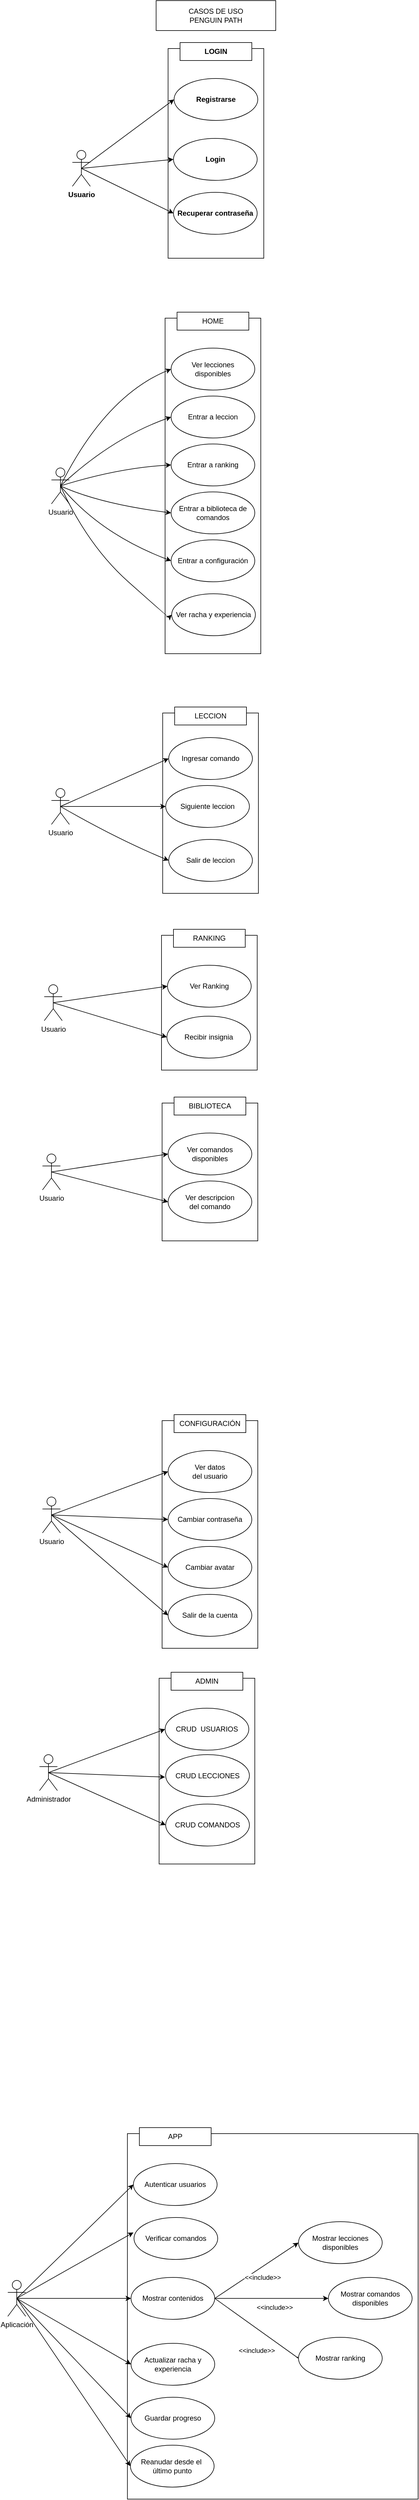 <mxfile version="28.1.2">
  <diagram name="Página-1" id="nSUWDhd3Jh8U2nydc0y9">
    <mxGraphModel dx="2491" dy="1511" grid="1" gridSize="10" guides="1" tooltips="1" connect="1" arrows="1" fold="1" page="1" pageScale="1" pageWidth="827" pageHeight="1169" background="none" math="0" shadow="0">
      <root>
        <mxCell id="0" />
        <mxCell id="1" parent="0" />
        <mxCell id="k9G5SDqqKV3kDQf599wx-12" value="Usuario" style="shape=umlActor;verticalLabelPosition=bottom;verticalAlign=top;html=1;outlineConnect=0;fontStyle=1;" parent="1" vertex="1">
          <mxGeometry x="174" y="260" width="30" height="60" as="geometry" />
        </mxCell>
        <mxCell id="k9G5SDqqKV3kDQf599wx-13" value="" style="rounded=0;whiteSpace=wrap;html=1;fontStyle=1;" parent="1" vertex="1">
          <mxGeometry x="334" y="90" width="160" height="350" as="geometry" />
        </mxCell>
        <mxCell id="k9G5SDqqKV3kDQf599wx-17" value="Login" style="ellipse;whiteSpace=wrap;html=1;fontStyle=1;" parent="1" vertex="1">
          <mxGeometry x="343" y="240" width="140" height="70" as="geometry" />
        </mxCell>
        <mxCell id="k9G5SDqqKV3kDQf599wx-18" value="Registrarse" style="ellipse;whiteSpace=wrap;html=1;fontStyle=1;" parent="1" vertex="1">
          <mxGeometry x="344" y="140" width="140" height="70" as="geometry" />
        </mxCell>
        <mxCell id="k9G5SDqqKV3kDQf599wx-29" value="LOGIN" style="rounded=0;whiteSpace=wrap;html=1;fontStyle=1;" parent="1" vertex="1">
          <mxGeometry x="354" y="80" width="120" height="30" as="geometry" />
        </mxCell>
        <mxCell id="k9G5SDqqKV3kDQf599wx-36" value="" style="curved=1;endArrow=classic;html=1;rounded=0;exitX=0.5;exitY=0.5;exitDx=0;exitDy=0;exitPerimeter=0;entryX=0;entryY=0.5;entryDx=0;entryDy=0;fontStyle=1;" parent="1" source="k9G5SDqqKV3kDQf599wx-12" target="k9G5SDqqKV3kDQf599wx-18" edge="1">
          <mxGeometry width="50" height="50" relative="1" as="geometry">
            <mxPoint x="464" y="300" as="sourcePoint" />
            <mxPoint x="514" y="250" as="targetPoint" />
            <Array as="points" />
          </mxGeometry>
        </mxCell>
        <mxCell id="k9G5SDqqKV3kDQf599wx-37" value="" style="curved=1;endArrow=classic;html=1;rounded=0;exitX=0.5;exitY=0.5;exitDx=0;exitDy=0;exitPerimeter=0;entryX=0;entryY=0.5;entryDx=0;entryDy=0;fontStyle=1;" parent="1" source="k9G5SDqqKV3kDQf599wx-12" target="k9G5SDqqKV3kDQf599wx-17" edge="1">
          <mxGeometry width="50" height="50" relative="1" as="geometry">
            <mxPoint x="294" y="415" as="sourcePoint" />
            <mxPoint x="449" y="300" as="targetPoint" />
            <Array as="points" />
          </mxGeometry>
        </mxCell>
        <mxCell id="k9G5SDqqKV3kDQf599wx-43" value="" style="curved=1;endArrow=classic;html=1;rounded=0;exitX=0.5;exitY=0.5;exitDx=0;exitDy=0;exitPerimeter=0;entryX=0;entryY=0.5;entryDx=0;entryDy=0;fontStyle=1;" parent="1" source="k9G5SDqqKV3kDQf599wx-12" target="k9G5SDqqKV3kDQf599wx-154" edge="1">
          <mxGeometry width="50" height="50" relative="1" as="geometry">
            <mxPoint x="254" y="330" as="sourcePoint" />
            <mxPoint x="344.0" y="495" as="targetPoint" />
            <Array as="points" />
          </mxGeometry>
        </mxCell>
        <mxCell id="k9G5SDqqKV3kDQf599wx-44" value="Usuario" style="shape=umlActor;verticalLabelPosition=bottom;verticalAlign=top;html=1;outlineConnect=0;" parent="1" vertex="1">
          <mxGeometry x="139" y="790" width="30" height="60" as="geometry" />
        </mxCell>
        <mxCell id="k9G5SDqqKV3kDQf599wx-45" value="" style="rounded=0;whiteSpace=wrap;html=1;" parent="1" vertex="1">
          <mxGeometry x="329" y="540" width="160" height="560" as="geometry" />
        </mxCell>
        <mxCell id="k9G5SDqqKV3kDQf599wx-47" value="Entrar a&amp;nbsp;ranking" style="ellipse;whiteSpace=wrap;html=1;" parent="1" vertex="1">
          <mxGeometry x="339" y="750" width="140" height="70" as="geometry" />
        </mxCell>
        <mxCell id="k9G5SDqqKV3kDQf599wx-48" value="Entrar a leccion" style="ellipse;whiteSpace=wrap;html=1;" parent="1" vertex="1">
          <mxGeometry x="339" y="670" width="140" height="70" as="geometry" />
        </mxCell>
        <mxCell id="k9G5SDqqKV3kDQf599wx-50" value="Ver lecciones&lt;div&gt;disponibles&lt;/div&gt;" style="ellipse;whiteSpace=wrap;html=1;" parent="1" vertex="1">
          <mxGeometry x="339" y="590" width="140" height="70" as="geometry" />
        </mxCell>
        <mxCell id="k9G5SDqqKV3kDQf599wx-51" value="HOME" style="rounded=0;whiteSpace=wrap;html=1;" parent="1" vertex="1">
          <mxGeometry x="349" y="530" width="120" height="30" as="geometry" />
        </mxCell>
        <mxCell id="k9G5SDqqKV3kDQf599wx-52" value="" style="curved=1;endArrow=classic;html=1;rounded=0;exitX=0.5;exitY=0.5;exitDx=0;exitDy=0;exitPerimeter=0;entryX=0;entryY=0.5;entryDx=0;entryDy=0;" parent="1" source="k9G5SDqqKV3kDQf599wx-44" target="k9G5SDqqKV3kDQf599wx-50" edge="1">
          <mxGeometry width="50" height="50" relative="1" as="geometry">
            <mxPoint x="459" y="750" as="sourcePoint" />
            <mxPoint x="509" y="700" as="targetPoint" />
            <Array as="points">
              <mxPoint x="229" y="670" />
            </Array>
          </mxGeometry>
        </mxCell>
        <mxCell id="k9G5SDqqKV3kDQf599wx-53" value="" style="curved=1;endArrow=classic;html=1;rounded=0;exitX=0.5;exitY=0.5;exitDx=0;exitDy=0;exitPerimeter=0;entryX=0;entryY=0.5;entryDx=0;entryDy=0;" parent="1" source="k9G5SDqqKV3kDQf599wx-44" target="k9G5SDqqKV3kDQf599wx-48" edge="1">
          <mxGeometry width="50" height="50" relative="1" as="geometry">
            <mxPoint x="289" y="865" as="sourcePoint" />
            <mxPoint x="444" y="750" as="targetPoint" />
            <Array as="points">
              <mxPoint x="240" y="740" />
            </Array>
          </mxGeometry>
        </mxCell>
        <mxCell id="k9G5SDqqKV3kDQf599wx-55" value="" style="curved=1;endArrow=classic;html=1;rounded=0;exitX=0.5;exitY=0.5;exitDx=0;exitDy=0;exitPerimeter=0;entryX=0;entryY=0.5;entryDx=0;entryDy=0;" parent="1" source="k9G5SDqqKV3kDQf599wx-44" target="k9G5SDqqKV3kDQf599wx-47" edge="1">
          <mxGeometry width="50" height="50" relative="1" as="geometry">
            <mxPoint x="509" y="885" as="sourcePoint" />
            <mxPoint x="664" y="770" as="targetPoint" />
            <Array as="points">
              <mxPoint x="250" y="790" />
            </Array>
          </mxGeometry>
        </mxCell>
        <mxCell id="k9G5SDqqKV3kDQf599wx-56" value="Entrar a biblioteca de comandos" style="ellipse;whiteSpace=wrap;html=1;" parent="1" vertex="1">
          <mxGeometry x="339" y="830" width="140" height="70" as="geometry" />
        </mxCell>
        <mxCell id="k9G5SDqqKV3kDQf599wx-57" value="" style="curved=1;endArrow=classic;html=1;rounded=0;exitX=0.5;exitY=0.5;exitDx=0;exitDy=0;exitPerimeter=0;entryX=0;entryY=0.5;entryDx=0;entryDy=0;" parent="1" source="k9G5SDqqKV3kDQf599wx-44" target="k9G5SDqqKV3kDQf599wx-56" edge="1">
          <mxGeometry width="50" height="50" relative="1" as="geometry">
            <mxPoint x="249" y="780" as="sourcePoint" />
            <mxPoint x="404" y="825" as="targetPoint" />
            <Array as="points">
              <mxPoint x="220" y="850" />
            </Array>
          </mxGeometry>
        </mxCell>
        <mxCell id="k9G5SDqqKV3kDQf599wx-58" value="Entrar a configuración" style="ellipse;whiteSpace=wrap;html=1;" parent="1" vertex="1">
          <mxGeometry x="339" y="910" width="140" height="70" as="geometry" />
        </mxCell>
        <mxCell id="k9G5SDqqKV3kDQf599wx-59" value="" style="curved=1;endArrow=classic;html=1;rounded=0;exitX=0.5;exitY=0.5;exitDx=0;exitDy=0;exitPerimeter=0;entryX=0;entryY=0.5;entryDx=0;entryDy=0;" parent="1" source="k9G5SDqqKV3kDQf599wx-44" target="k9G5SDqqKV3kDQf599wx-58" edge="1">
          <mxGeometry width="50" height="50" relative="1" as="geometry">
            <mxPoint x="279" y="900" as="sourcePoint" />
            <mxPoint x="434" y="1105" as="targetPoint" />
            <Array as="points">
              <mxPoint x="220" y="900" />
            </Array>
          </mxGeometry>
        </mxCell>
        <mxCell id="k9G5SDqqKV3kDQf599wx-60" value="Usuario" style="shape=umlActor;verticalLabelPosition=bottom;verticalAlign=top;html=1;outlineConnect=0;" parent="1" vertex="1">
          <mxGeometry x="139" y="1325" width="30" height="60" as="geometry" />
        </mxCell>
        <mxCell id="k9G5SDqqKV3kDQf599wx-61" value="" style="rounded=0;whiteSpace=wrap;html=1;" parent="1" vertex="1">
          <mxGeometry x="325" y="1199" width="160" height="301" as="geometry" />
        </mxCell>
        <mxCell id="k9G5SDqqKV3kDQf599wx-66" value="Ingresar comando" style="ellipse;whiteSpace=wrap;html=1;" parent="1" vertex="1">
          <mxGeometry x="335" y="1240" width="140" height="70" as="geometry" />
        </mxCell>
        <mxCell id="k9G5SDqqKV3kDQf599wx-67" value="LECCION" style="rounded=0;whiteSpace=wrap;html=1;" parent="1" vertex="1">
          <mxGeometry x="345" y="1189" width="120" height="30" as="geometry" />
        </mxCell>
        <mxCell id="k9G5SDqqKV3kDQf599wx-68" value="" style="curved=1;endArrow=classic;html=1;rounded=0;exitX=0.5;exitY=0.5;exitDx=0;exitDy=0;exitPerimeter=0;entryX=0;entryY=0.5;entryDx=0;entryDy=0;" parent="1" source="k9G5SDqqKV3kDQf599wx-60" target="k9G5SDqqKV3kDQf599wx-66" edge="1">
          <mxGeometry width="50" height="50" relative="1" as="geometry">
            <mxPoint x="455" y="1484" as="sourcePoint" />
            <mxPoint x="505" y="1434" as="targetPoint" />
            <Array as="points" />
          </mxGeometry>
        </mxCell>
        <mxCell id="k9G5SDqqKV3kDQf599wx-74" value="Siguiente leccion" style="ellipse;whiteSpace=wrap;html=1;" parent="1" vertex="1">
          <mxGeometry x="330" y="1320" width="140" height="70" as="geometry" />
        </mxCell>
        <mxCell id="k9G5SDqqKV3kDQf599wx-75" value="" style="curved=1;endArrow=classic;html=1;rounded=0;exitX=0.5;exitY=0.5;exitDx=0;exitDy=0;exitPerimeter=0;entryX=0;entryY=0.5;entryDx=0;entryDy=0;" parent="1" source="k9G5SDqqKV3kDQf599wx-60" target="k9G5SDqqKV3kDQf599wx-74" edge="1">
          <mxGeometry width="50" height="50" relative="1" as="geometry">
            <mxPoint x="275" y="1634" as="sourcePoint" />
            <mxPoint x="430" y="1839" as="targetPoint" />
            <Array as="points" />
          </mxGeometry>
        </mxCell>
        <mxCell id="k9G5SDqqKV3kDQf599wx-78" value="Salir de leccion" style="ellipse;whiteSpace=wrap;html=1;" parent="1" vertex="1">
          <mxGeometry x="335" y="1410" width="140" height="70" as="geometry" />
        </mxCell>
        <mxCell id="k9G5SDqqKV3kDQf599wx-79" value="" style="curved=1;endArrow=classic;html=1;rounded=0;exitX=0.5;exitY=0.5;exitDx=0;exitDy=0;exitPerimeter=0;entryX=0;entryY=0.5;entryDx=0;entryDy=0;" parent="1" source="k9G5SDqqKV3kDQf599wx-60" target="k9G5SDqqKV3kDQf599wx-78" edge="1">
          <mxGeometry width="50" height="50" relative="1" as="geometry">
            <mxPoint x="265" y="1669" as="sourcePoint" />
            <mxPoint x="450" y="1839" as="targetPoint" />
            <Array as="points">
              <mxPoint x="250" y="1410" />
            </Array>
          </mxGeometry>
        </mxCell>
        <mxCell id="k9G5SDqqKV3kDQf599wx-80" value="Usuario" style="shape=umlActor;verticalLabelPosition=bottom;verticalAlign=top;html=1;outlineConnect=0;" parent="1" vertex="1">
          <mxGeometry x="127" y="1652.5" width="30" height="60" as="geometry" />
        </mxCell>
        <mxCell id="k9G5SDqqKV3kDQf599wx-81" value="" style="rounded=0;whiteSpace=wrap;html=1;" parent="1" vertex="1">
          <mxGeometry x="323" y="1570" width="160" height="225" as="geometry" />
        </mxCell>
        <mxCell id="k9G5SDqqKV3kDQf599wx-85" value="Recibir insignia" style="ellipse;whiteSpace=wrap;html=1;" parent="1" vertex="1">
          <mxGeometry x="332" y="1705" width="140" height="70" as="geometry" />
        </mxCell>
        <mxCell id="k9G5SDqqKV3kDQf599wx-86" value="Ver Ranking" style="ellipse;whiteSpace=wrap;html=1;" parent="1" vertex="1">
          <mxGeometry x="333" y="1620" width="140" height="70" as="geometry" />
        </mxCell>
        <mxCell id="k9G5SDqqKV3kDQf599wx-87" value="RANKING" style="rounded=0;whiteSpace=wrap;html=1;" parent="1" vertex="1">
          <mxGeometry x="343" y="1560" width="120" height="30" as="geometry" />
        </mxCell>
        <mxCell id="k9G5SDqqKV3kDQf599wx-89" value="" style="curved=1;endArrow=classic;html=1;rounded=0;exitX=0.5;exitY=0.5;exitDx=0;exitDy=0;exitPerimeter=0;entryX=0;entryY=0.5;entryDx=0;entryDy=0;" parent="1" source="k9G5SDqqKV3kDQf599wx-80" target="k9G5SDqqKV3kDQf599wx-85" edge="1">
          <mxGeometry width="50" height="50" relative="1" as="geometry">
            <mxPoint x="273" y="1782.5" as="sourcePoint" />
            <mxPoint x="428" y="1667.5" as="targetPoint" />
            <Array as="points" />
          </mxGeometry>
        </mxCell>
        <mxCell id="k9G5SDqqKV3kDQf599wx-96" value="Usuario" style="shape=umlActor;verticalLabelPosition=bottom;verticalAlign=top;html=1;outlineConnect=0;" parent="1" vertex="1">
          <mxGeometry x="124" y="1935" width="30" height="60" as="geometry" />
        </mxCell>
        <mxCell id="k9G5SDqqKV3kDQf599wx-97" value="" style="rounded=0;whiteSpace=wrap;html=1;" parent="1" vertex="1">
          <mxGeometry x="324" y="1850" width="160" height="230" as="geometry" />
        </mxCell>
        <mxCell id="k9G5SDqqKV3kDQf599wx-99" value="Ver descripcion&lt;div&gt;del comando&lt;/div&gt;" style="ellipse;whiteSpace=wrap;html=1;" parent="1" vertex="1">
          <mxGeometry x="334" y="1980" width="140" height="70" as="geometry" />
        </mxCell>
        <mxCell id="k9G5SDqqKV3kDQf599wx-101" value="Ver comandos&lt;div&gt;disponibles&lt;/div&gt;" style="ellipse;whiteSpace=wrap;html=1;" parent="1" vertex="1">
          <mxGeometry x="334" y="1900" width="140" height="70" as="geometry" />
        </mxCell>
        <mxCell id="k9G5SDqqKV3kDQf599wx-102" value="BIBLIOTECA" style="rounded=0;whiteSpace=wrap;html=1;" parent="1" vertex="1">
          <mxGeometry x="344" y="1840" width="120" height="30" as="geometry" />
        </mxCell>
        <mxCell id="k9G5SDqqKV3kDQf599wx-103" value="" style="curved=1;endArrow=classic;html=1;rounded=0;exitX=0.5;exitY=0.5;exitDx=0;exitDy=0;exitPerimeter=0;entryX=0;entryY=0.5;entryDx=0;entryDy=0;" parent="1" source="k9G5SDqqKV3kDQf599wx-96" target="k9G5SDqqKV3kDQf599wx-101" edge="1">
          <mxGeometry width="50" height="50" relative="1" as="geometry">
            <mxPoint x="444" y="1905" as="sourcePoint" />
            <mxPoint x="494" y="1855" as="targetPoint" />
            <Array as="points" />
          </mxGeometry>
        </mxCell>
        <mxCell id="k9G5SDqqKV3kDQf599wx-104" value="" style="curved=1;endArrow=classic;html=1;rounded=0;exitX=0.5;exitY=0.5;exitDx=0;exitDy=0;exitPerimeter=0;entryX=0;entryY=0.5;entryDx=0;entryDy=0;" parent="1" source="k9G5SDqqKV3kDQf599wx-96" target="k9G5SDqqKV3kDQf599wx-99" edge="1">
          <mxGeometry width="50" height="50" relative="1" as="geometry">
            <mxPoint x="274" y="2020" as="sourcePoint" />
            <mxPoint x="429" y="1905" as="targetPoint" />
            <Array as="points" />
          </mxGeometry>
        </mxCell>
        <mxCell id="k9G5SDqqKV3kDQf599wx-107" value="Usuario" style="shape=umlActor;verticalLabelPosition=bottom;verticalAlign=top;html=1;outlineConnect=0;" parent="1" vertex="1">
          <mxGeometry x="124" y="2507.5" width="30" height="60" as="geometry" />
        </mxCell>
        <mxCell id="k9G5SDqqKV3kDQf599wx-108" value="" style="rounded=0;whiteSpace=wrap;html=1;" parent="1" vertex="1">
          <mxGeometry x="324" y="2380" width="160" height="380" as="geometry" />
        </mxCell>
        <mxCell id="k9G5SDqqKV3kDQf599wx-110" value="Cambiar contraseña" style="ellipse;whiteSpace=wrap;html=1;" parent="1" vertex="1">
          <mxGeometry x="334" y="2510" width="140" height="70" as="geometry" />
        </mxCell>
        <mxCell id="k9G5SDqqKV3kDQf599wx-111" value="Salir de la cuenta" style="ellipse;whiteSpace=wrap;html=1;" parent="1" vertex="1">
          <mxGeometry x="334" y="2670" width="140" height="70" as="geometry" />
        </mxCell>
        <mxCell id="k9G5SDqqKV3kDQf599wx-112" value="Ver datos&lt;div&gt;del usuario&lt;/div&gt;" style="ellipse;whiteSpace=wrap;html=1;" parent="1" vertex="1">
          <mxGeometry x="334" y="2430" width="140" height="70" as="geometry" />
        </mxCell>
        <mxCell id="k9G5SDqqKV3kDQf599wx-113" value="CONFIGURACIÓN" style="rounded=0;whiteSpace=wrap;html=1;" parent="1" vertex="1">
          <mxGeometry x="344" y="2370" width="120" height="30" as="geometry" />
        </mxCell>
        <mxCell id="k9G5SDqqKV3kDQf599wx-115" value="" style="curved=1;endArrow=classic;html=1;rounded=0;exitX=0.5;exitY=0.5;exitDx=0;exitDy=0;exitPerimeter=0;entryX=0;entryY=0.5;entryDx=0;entryDy=0;" parent="1" source="k9G5SDqqKV3kDQf599wx-107" target="k9G5SDqqKV3kDQf599wx-117" edge="1">
          <mxGeometry width="50" height="50" relative="1" as="geometry">
            <mxPoint x="274" y="2592.5" as="sourcePoint" />
            <mxPoint x="429" y="2477.5" as="targetPoint" />
            <Array as="points" />
          </mxGeometry>
        </mxCell>
        <mxCell id="k9G5SDqqKV3kDQf599wx-117" value="Cambiar avatar" style="ellipse;whiteSpace=wrap;html=1;" parent="1" vertex="1">
          <mxGeometry x="334" y="2590" width="140" height="70" as="geometry" />
        </mxCell>
        <mxCell id="k9G5SDqqKV3kDQf599wx-118" value="" style="curved=1;endArrow=classic;html=1;rounded=0;exitX=0.5;exitY=0.5;exitDx=0;exitDy=0;exitPerimeter=0;entryX=0;entryY=0.5;entryDx=0;entryDy=0;" parent="1" source="k9G5SDqqKV3kDQf599wx-107" target="k9G5SDqqKV3kDQf599wx-110" edge="1">
          <mxGeometry width="50" height="50" relative="1" as="geometry">
            <mxPoint x="139" y="2605.5" as="sourcePoint" />
            <mxPoint x="334" y="2692.5" as="targetPoint" />
            <Array as="points" />
          </mxGeometry>
        </mxCell>
        <mxCell id="k9G5SDqqKV3kDQf599wx-121" value="" style="curved=1;endArrow=classic;html=1;rounded=0;exitX=0.5;exitY=0.5;exitDx=0;exitDy=0;exitPerimeter=0;entryX=0;entryY=0.5;entryDx=0;entryDy=0;" parent="1" source="k9G5SDqqKV3kDQf599wx-107" target="k9G5SDqqKV3kDQf599wx-111" edge="1">
          <mxGeometry width="50" height="50" relative="1" as="geometry">
            <mxPoint x="254" y="2610" as="sourcePoint" />
            <mxPoint x="449" y="2697" as="targetPoint" />
            <Array as="points" />
          </mxGeometry>
        </mxCell>
        <mxCell id="k9G5SDqqKV3kDQf599wx-122" value="" style="curved=1;endArrow=classic;html=1;rounded=0;exitX=0.5;exitY=0.5;exitDx=0;exitDy=0;exitPerimeter=0;entryX=0;entryY=0.5;entryDx=0;entryDy=0;" parent="1" source="k9G5SDqqKV3kDQf599wx-107" target="k9G5SDqqKV3kDQf599wx-112" edge="1">
          <mxGeometry width="50" height="50" relative="1" as="geometry">
            <mxPoint x="244" y="2530" as="sourcePoint" />
            <mxPoint x="439" y="2537" as="targetPoint" />
            <Array as="points" />
          </mxGeometry>
        </mxCell>
        <mxCell id="k9G5SDqqKV3kDQf599wx-123" value="CASOS DE USO&lt;div&gt;PENGUIN PATH&lt;/div&gt;" style="html=1;whiteSpace=wrap;" parent="1" vertex="1">
          <mxGeometry x="314" y="10" width="200" height="50" as="geometry" />
        </mxCell>
        <mxCell id="k9G5SDqqKV3kDQf599wx-138" value="Administrador" style="shape=umlActor;verticalLabelPosition=bottom;verticalAlign=top;html=1;outlineConnect=0;" parent="1" vertex="1">
          <mxGeometry x="119" y="2937.5" width="30" height="60" as="geometry" />
        </mxCell>
        <mxCell id="k9G5SDqqKV3kDQf599wx-139" value="" style="rounded=0;whiteSpace=wrap;html=1;" parent="1" vertex="1">
          <mxGeometry x="319" y="2810" width="160" height="310" as="geometry" />
        </mxCell>
        <mxCell id="k9G5SDqqKV3kDQf599wx-143" value="CRUD&amp;nbsp; USUARIOS" style="ellipse;whiteSpace=wrap;html=1;" parent="1" vertex="1">
          <mxGeometry x="329" y="2860" width="140" height="70" as="geometry" />
        </mxCell>
        <mxCell id="k9G5SDqqKV3kDQf599wx-144" value="ADMIN" style="rounded=0;whiteSpace=wrap;html=1;" parent="1" vertex="1">
          <mxGeometry x="339" y="2800" width="120" height="30" as="geometry" />
        </mxCell>
        <mxCell id="k9G5SDqqKV3kDQf599wx-149" value="" style="curved=1;endArrow=classic;html=1;rounded=0;exitX=0.5;exitY=0.5;exitDx=0;exitDy=0;exitPerimeter=0;entryX=0;entryY=0.5;entryDx=0;entryDy=0;" parent="1" source="k9G5SDqqKV3kDQf599wx-138" edge="1">
          <mxGeometry width="50" height="50" relative="1" as="geometry">
            <mxPoint x="134" y="3035.5" as="sourcePoint" />
            <mxPoint x="329" y="2975" as="targetPoint" />
            <Array as="points" />
          </mxGeometry>
        </mxCell>
        <mxCell id="k9G5SDqqKV3kDQf599wx-151" value="" style="curved=1;endArrow=classic;html=1;rounded=0;exitX=0.5;exitY=0.5;exitDx=0;exitDy=0;exitPerimeter=0;entryX=0;entryY=0.5;entryDx=0;entryDy=0;" parent="1" source="k9G5SDqqKV3kDQf599wx-138" target="k9G5SDqqKV3kDQf599wx-163" edge="1">
          <mxGeometry width="50" height="50" relative="1" as="geometry">
            <mxPoint x="249" y="3040" as="sourcePoint" />
            <mxPoint x="329" y="3135" as="targetPoint" />
            <Array as="points" />
          </mxGeometry>
        </mxCell>
        <mxCell id="k9G5SDqqKV3kDQf599wx-152" value="" style="curved=1;endArrow=classic;html=1;rounded=0;exitX=0.5;exitY=0.5;exitDx=0;exitDy=0;exitPerimeter=0;entryX=0;entryY=0.5;entryDx=0;entryDy=0;" parent="1" source="k9G5SDqqKV3kDQf599wx-138" target="k9G5SDqqKV3kDQf599wx-143" edge="1">
          <mxGeometry width="50" height="50" relative="1" as="geometry">
            <mxPoint x="239" y="2960" as="sourcePoint" />
            <mxPoint x="434" y="2967" as="targetPoint" />
            <Array as="points" />
          </mxGeometry>
        </mxCell>
        <mxCell id="k9G5SDqqKV3kDQf599wx-154" value="Recuperar contraseña" style="ellipse;whiteSpace=wrap;html=1;fontStyle=1;" parent="1" vertex="1">
          <mxGeometry x="343" y="330" width="140" height="70" as="geometry" />
        </mxCell>
        <mxCell id="k9G5SDqqKV3kDQf599wx-161" value="" style="curved=1;endArrow=classic;html=1;rounded=0;exitX=0.5;exitY=0.5;exitDx=0;exitDy=0;exitPerimeter=0;entryX=0;entryY=0.5;entryDx=0;entryDy=0;" parent="1" source="k9G5SDqqKV3kDQf599wx-80" target="k9G5SDqqKV3kDQf599wx-86" edge="1">
          <mxGeometry width="50" height="50" relative="1" as="geometry">
            <mxPoint x="193" y="1725" as="sourcePoint" />
            <mxPoint x="387" y="1737" as="targetPoint" />
            <Array as="points" />
          </mxGeometry>
        </mxCell>
        <mxCell id="k9G5SDqqKV3kDQf599wx-162" value="CRUD LECCIONES" style="ellipse;whiteSpace=wrap;html=1;" parent="1" vertex="1">
          <mxGeometry x="330" y="2937.5" width="140" height="70" as="geometry" />
        </mxCell>
        <mxCell id="k9G5SDqqKV3kDQf599wx-163" value="CRUD COMANDOS" style="ellipse;whiteSpace=wrap;html=1;" parent="1" vertex="1">
          <mxGeometry x="330" y="3020" width="140" height="70" as="geometry" />
        </mxCell>
        <mxCell id="k9G5SDqqKV3kDQf599wx-164" value="Aplicación" style="shape=umlActor;verticalLabelPosition=bottom;verticalAlign=top;html=1;outlineConnect=0;" parent="1" vertex="1">
          <mxGeometry x="66" y="3815" width="30" height="60" as="geometry" />
        </mxCell>
        <mxCell id="k9G5SDqqKV3kDQf599wx-165" value="" style="rounded=0;whiteSpace=wrap;html=1;" parent="1" vertex="1">
          <mxGeometry x="266" y="3570" width="486" height="610" as="geometry" />
        </mxCell>
        <mxCell id="k9G5SDqqKV3kDQf599wx-166" value="Autenticar usuarios" style="ellipse;whiteSpace=wrap;html=1;" parent="1" vertex="1">
          <mxGeometry x="276" y="3620" width="140" height="70" as="geometry" />
        </mxCell>
        <mxCell id="k9G5SDqqKV3kDQf599wx-167" value="APP" style="rounded=0;whiteSpace=wrap;html=1;" parent="1" vertex="1">
          <mxGeometry x="286" y="3560" width="120" height="30" as="geometry" />
        </mxCell>
        <mxCell id="k9G5SDqqKV3kDQf599wx-168" value="" style="curved=1;endArrow=classic;html=1;rounded=0;exitX=0.5;exitY=0.5;exitDx=0;exitDy=0;exitPerimeter=0;entryX=0;entryY=0.5;entryDx=0;entryDy=0;" parent="1" source="k9G5SDqqKV3kDQf599wx-164" edge="1">
          <mxGeometry width="50" height="50" relative="1" as="geometry">
            <mxPoint x="81" y="3795.5" as="sourcePoint" />
            <mxPoint x="276" y="3735" as="targetPoint" />
            <Array as="points" />
          </mxGeometry>
        </mxCell>
        <mxCell id="k9G5SDqqKV3kDQf599wx-169" value="" style="curved=1;endArrow=classic;html=1;rounded=0;exitX=0.5;exitY=0.5;exitDx=0;exitDy=0;exitPerimeter=0;entryX=0;entryY=0.5;entryDx=0;entryDy=0;fontStyle=1;" parent="1" source="k9G5SDqqKV3kDQf599wx-164" target="k9G5SDqqKV3kDQf599wx-172" edge="1">
          <mxGeometry width="50" height="50" relative="1" as="geometry">
            <mxPoint x="196" y="3800" as="sourcePoint" />
            <mxPoint x="276" y="3895" as="targetPoint" />
            <Array as="points" />
          </mxGeometry>
        </mxCell>
        <mxCell id="k9G5SDqqKV3kDQf599wx-170" value="" style="curved=1;endArrow=classic;html=1;rounded=0;exitX=0.5;exitY=0.5;exitDx=0;exitDy=0;exitPerimeter=0;entryX=0;entryY=0.5;entryDx=0;entryDy=0;" parent="1" source="k9G5SDqqKV3kDQf599wx-164" target="k9G5SDqqKV3kDQf599wx-166" edge="1">
          <mxGeometry width="50" height="50" relative="1" as="geometry">
            <mxPoint x="186" y="3720" as="sourcePoint" />
            <mxPoint x="381" y="3727" as="targetPoint" />
            <Array as="points" />
          </mxGeometry>
        </mxCell>
        <mxCell id="k9G5SDqqKV3kDQf599wx-171" value="Verificar comandos" style="ellipse;whiteSpace=wrap;html=1;" parent="1" vertex="1">
          <mxGeometry x="277" y="3710" width="140" height="70" as="geometry" />
        </mxCell>
        <mxCell id="k9G5SDqqKV3kDQf599wx-172" value="Actualizar racha y experiencia" style="ellipse;whiteSpace=wrap;html=1;" parent="1" vertex="1">
          <mxGeometry x="272" y="3920" width="140" height="70" as="geometry" />
        </mxCell>
        <mxCell id="k9G5SDqqKV3kDQf599wx-173" value="Ver racha y experiencia" style="ellipse;whiteSpace=wrap;html=1;" parent="1" vertex="1">
          <mxGeometry x="340" y="1000" width="140" height="70" as="geometry" />
        </mxCell>
        <mxCell id="k9G5SDqqKV3kDQf599wx-174" value="" style="curved=1;endArrow=classic;html=1;rounded=0;exitX=0.5;exitY=0.5;exitDx=0;exitDy=0;exitPerimeter=0;entryX=0;entryY=0.5;entryDx=0;entryDy=0;" parent="1" source="k9G5SDqqKV3kDQf599wx-44" target="k9G5SDqqKV3kDQf599wx-173" edge="1">
          <mxGeometry width="50" height="50" relative="1" as="geometry">
            <mxPoint x="280" y="930" as="sourcePoint" />
            <mxPoint x="465" y="1065" as="targetPoint" />
            <Array as="points">
              <mxPoint x="200" y="920" />
              <mxPoint x="335" y="1040" />
            </Array>
          </mxGeometry>
        </mxCell>
        <mxCell id="k9G5SDqqKV3kDQf599wx-176" value="Mostrar contenidos" style="ellipse;whiteSpace=wrap;html=1;" parent="1" vertex="1">
          <mxGeometry x="272" y="3810" width="140" height="70" as="geometry" />
        </mxCell>
        <mxCell id="k9G5SDqqKV3kDQf599wx-177" value="" style="curved=1;endArrow=classic;html=1;rounded=0;exitX=0.5;exitY=0.5;exitDx=0;exitDy=0;exitPerimeter=0;entryX=0;entryY=0.5;entryDx=0;entryDy=0;" parent="1" source="k9G5SDqqKV3kDQf599wx-164" target="k9G5SDqqKV3kDQf599wx-176" edge="1">
          <mxGeometry width="50" height="50" relative="1" as="geometry">
            <mxPoint x="232" y="3840" as="sourcePoint" />
            <mxPoint x="428" y="3947" as="targetPoint" />
            <Array as="points" />
          </mxGeometry>
        </mxCell>
        <mxCell id="k9G5SDqqKV3kDQf599wx-181" value="Mostrar lecciones disponibles" style="ellipse;whiteSpace=wrap;html=1;" parent="1" vertex="1">
          <mxGeometry x="552" y="3717" width="140" height="70" as="geometry" />
        </mxCell>
        <mxCell id="k9G5SDqqKV3kDQf599wx-182" value="Mostrar comandos disponibles" style="ellipse;whiteSpace=wrap;html=1;" parent="1" vertex="1">
          <mxGeometry x="602" y="3810" width="140" height="70" as="geometry" />
        </mxCell>
        <mxCell id="k9G5SDqqKV3kDQf599wx-183" value="Mostrar ranking" style="ellipse;whiteSpace=wrap;html=1;" parent="1" vertex="1">
          <mxGeometry x="552" y="3910" width="140" height="70" as="geometry" />
        </mxCell>
        <mxCell id="k9G5SDqqKV3kDQf599wx-184" value="&amp;lt;&amp;lt;include&amp;gt;&amp;gt;" style="curved=1;endArrow=classic;html=1;rounded=0;exitX=1;exitY=0.5;exitDx=0;exitDy=0;entryX=0;entryY=0.5;entryDx=0;entryDy=0;" parent="1" source="k9G5SDqqKV3kDQf599wx-176" target="k9G5SDqqKV3kDQf599wx-181" edge="1">
          <mxGeometry x="0.023" y="-15" width="50" height="50" relative="1" as="geometry">
            <mxPoint x="462" y="3840" as="sourcePoint" />
            <mxPoint x="512" y="3790" as="targetPoint" />
            <Array as="points" />
            <mxPoint as="offset" />
          </mxGeometry>
        </mxCell>
        <mxCell id="k9G5SDqqKV3kDQf599wx-185" value="&amp;lt;&amp;lt;include&amp;gt;&amp;gt;" style="curved=1;endArrow=classic;html=1;rounded=0;exitX=1;exitY=0.5;exitDx=0;exitDy=0;entryX=0;entryY=0.5;entryDx=0;entryDy=0;" parent="1" source="k9G5SDqqKV3kDQf599wx-176" target="k9G5SDqqKV3kDQf599wx-182" edge="1">
          <mxGeometry x="0.053" y="-15" width="50" height="50" relative="1" as="geometry">
            <mxPoint x="432" y="3910" as="sourcePoint" />
            <mxPoint x="472" y="3810" as="targetPoint" />
            <Array as="points" />
            <mxPoint as="offset" />
          </mxGeometry>
        </mxCell>
        <mxCell id="k9G5SDqqKV3kDQf599wx-186" value="&amp;lt;&amp;lt;include&amp;gt;&amp;gt;" style="curved=1;endArrow=classic;html=1;rounded=0;exitX=1;exitY=0.5;exitDx=0;exitDy=0;entryX=0;entryY=0.5;entryDx=0;entryDy=0;startSize=0;endSize=0;strokeWidth=1;textDirection=rtl;labelPosition=center;verticalLabelPosition=bottom;align=center;verticalAlign=top;spacing=0;" parent="1" source="k9G5SDqqKV3kDQf599wx-176" target="k9G5SDqqKV3kDQf599wx-183" edge="1">
          <mxGeometry x="0.169" y="-20" width="50" height="50" relative="1" as="geometry">
            <mxPoint x="422" y="3920" as="sourcePoint" />
            <mxPoint x="482" y="3830" as="targetPoint" />
            <Array as="points" />
            <mxPoint y="1" as="offset" />
          </mxGeometry>
        </mxCell>
        <mxCell id="k9G5SDqqKV3kDQf599wx-187" value="Guardar progreso" style="ellipse;whiteSpace=wrap;html=1;" parent="1" vertex="1">
          <mxGeometry x="272" y="4010" width="140" height="70" as="geometry" />
        </mxCell>
        <mxCell id="k9G5SDqqKV3kDQf599wx-188" value="Reanudar desde el&amp;nbsp;&lt;div&gt;último punto&lt;/div&gt;" style="ellipse;whiteSpace=wrap;html=1;" parent="1" vertex="1">
          <mxGeometry x="271" y="4090" width="140" height="70" as="geometry" />
        </mxCell>
        <mxCell id="k9G5SDqqKV3kDQf599wx-189" value="" style="curved=1;endArrow=classic;html=1;rounded=0;entryX=0;entryY=0.5;entryDx=0;entryDy=0;exitX=0.5;exitY=0.5;exitDx=0;exitDy=0;exitPerimeter=0;" parent="1" source="k9G5SDqqKV3kDQf599wx-164" target="k9G5SDqqKV3kDQf599wx-187" edge="1">
          <mxGeometry width="50" height="50" relative="1" as="geometry">
            <mxPoint x="82" y="3800" as="sourcePoint" />
            <mxPoint x="423" y="4090" as="targetPoint" />
            <Array as="points" />
          </mxGeometry>
        </mxCell>
        <mxCell id="k9G5SDqqKV3kDQf599wx-190" value="" style="curved=1;endArrow=classic;html=1;rounded=0;exitX=0.5;exitY=0.5;exitDx=0;exitDy=0;exitPerimeter=0;entryX=0;entryY=0.5;entryDx=0;entryDy=0;" parent="1" source="k9G5SDqqKV3kDQf599wx-164" target="k9G5SDqqKV3kDQf599wx-188" edge="1">
          <mxGeometry width="50" height="50" relative="1" as="geometry">
            <mxPoint x="262" y="3950" as="sourcePoint" />
            <mxPoint x="453" y="4110" as="targetPoint" />
            <Array as="points" />
          </mxGeometry>
        </mxCell>
      </root>
    </mxGraphModel>
  </diagram>
</mxfile>

